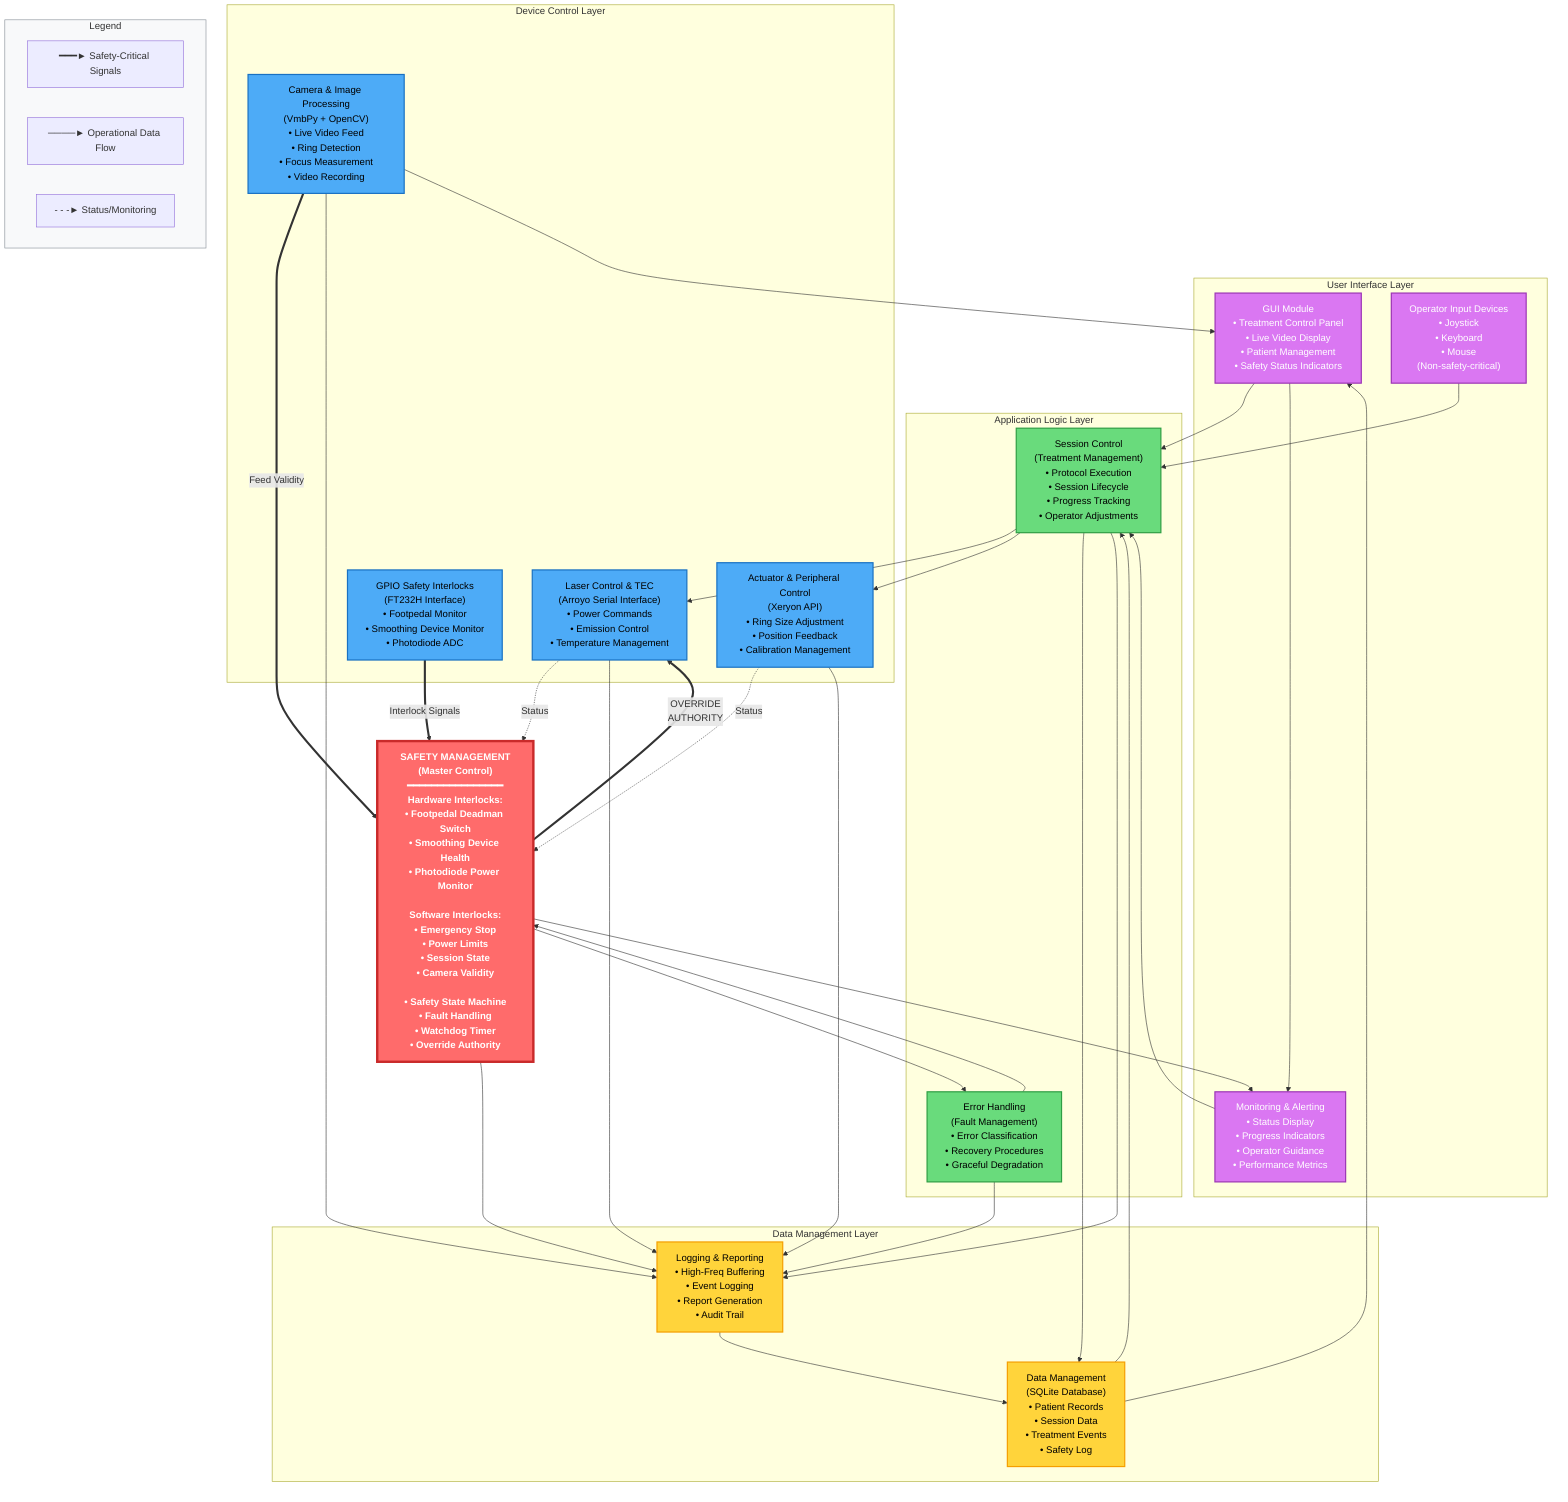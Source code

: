 %% TOSCA Software Architecture Block Diagram
%% This Mermaid diagram can be rendered at https://mermaid.live
%% or in GitHub/GitLab markdown, VS Code, and many other tools

graph TB
    %% User Interface Layer
    subgraph UI["User Interface Layer"]
        GUI["GUI Module<br/>• Treatment Control Panel<br/>• Live Video Display<br/>• Patient Management<br/>• Safety Status Indicators"]
        MON["Monitoring & Alerting<br/>• Status Display<br/>• Progress Indicators<br/>• Operator Guidance<br/>• Performance Metrics"]
        INPUT["Operator Input Devices<br/>• Joystick<br/>• Keyboard<br/>• Mouse<br/>(Non-safety-critical)"]
    end

    %% Application Logic Layer
    subgraph LOGIC["Application Logic Layer"]
        SESSION["Session Control<br/>(Treatment Management)<br/>• Protocol Execution<br/>• Session Lifecycle<br/>• Progress Tracking<br/>• Operator Adjustments"]
        ERROR["Error Handling<br/>(Fault Management)<br/>• Error Classification<br/>• Recovery Procedures<br/>• Graceful Degradation"]
    end

    %% Device Control Layer
    subgraph DEVICES["Device Control Layer"]
        LASER["Laser Control & TEC<br/>(Arroyo Serial Interface)<br/>• Power Commands<br/>• Emission Control<br/>• Temperature Management"]
        ACTUATOR["Actuator & Peripheral Control<br/>(Xeryon API)<br/>• Ring Size Adjustment<br/>• Position Feedback<br/>• Calibration Management"]
        CAMERA["Camera & Image Processing<br/>(VmbPy + OpenCV)<br/>• Live Video Feed<br/>• Ring Detection<br/>• Focus Measurement<br/>• Video Recording"]
        GPIO["GPIO Safety Interlocks<br/>(FT232H Interface)<br/>• Footpedal Monitor<br/>• Smoothing Device Monitor<br/>• Photodiode ADC"]
    end

    %% Data Layer
    subgraph DATA["Data Management Layer"]
        DB["Data Management<br/>(SQLite Database)<br/>• Patient Records<br/>• Session Data<br/>• Treatment Events<br/>• Safety Log"]
        LOG["Logging & Reporting<br/>• High-Freq Buffering<br/>• Event Logging<br/>• Report Generation<br/>• Audit Trail"]
    end

    %% Safety - Central Authority
    SAFETY["<b>SAFETY MANAGEMENT</b><br/><b>(Master Control)</b><br/>━━━━━━━━━━━━━━━━<br/>Hardware Interlocks:<br/>• Footpedal Deadman Switch<br/>• Smoothing Device Health<br/>• Photodiode Power Monitor<br/><br/>Software Interlocks:<br/>• Emergency Stop<br/>• Power Limits<br/>• Session State<br/>• Camera Validity<br/><br/>• Safety State Machine<br/>• Fault Handling<br/>• Watchdog Timer<br/>• Override Authority"]

    %% User Interface Connections
    GUI --> SESSION
    GUI --> MON
    INPUT --> SESSION
    MON --> SESSION

    %% Session Control Connections
    SESSION --> LASER
    SESSION --> ACTUATOR
    SESSION --> DB
    SESSION --> LOG

    %% Device Layer to Safety
    GPIO ==>|Interlock Signals| SAFETY
    CAMERA ==>|Feed Validity| SAFETY
    LASER -.->|Status| SAFETY
    ACTUATOR -.->|Status| SAFETY

    %% Safety Override Authority
    SAFETY ==>|OVERRIDE<br/>AUTHORITY| LASER
    SAFETY --> ERROR
    SAFETY --> LOG
    SAFETY --> MON

    %% Data Flow
    LASER --> LOG
    ACTUATOR --> LOG
    CAMERA --> LOG
    CAMERA --> GUI
    DB --> GUI
    DB --> SESSION
    LOG --> DB

    %% Error Handling
    ERROR --> LOG
    ERROR --> SAFETY

    %% Styling
    classDef safetyClass fill:#ff6b6b,stroke:#c92a2a,stroke-width:4px,color:#fff
    classDef deviceClass fill:#4dabf7,stroke:#1971c2,stroke-width:2px,color:#000
    classDef logicClass fill:#69db7c,stroke:#2f9e44,stroke-width:2px,color:#000
    classDef dataClass fill:#ffd43b,stroke:#f59f00,stroke-width:2px,color:#000
    classDef uiClass fill:#da77f2,stroke:#9c36b5,stroke-width:2px,color:#fff

    class SAFETY safetyClass
    class LASER,ACTUATOR,CAMERA,GPIO deviceClass
    class SESSION,ERROR logicClass
    class DB,LOG dataClass
    class GUI,MON,INPUT uiClass

    %% Notes
    subgraph LEGEND["Legend"]
        direction LR
        N1["━━━► Safety-Critical Signals"]
        N2["────► Operational Data Flow"]
        N3["- - -► Status/Monitoring"]
    end

    style SAFETY fill:#ff6b6b,stroke:#c92a2a,stroke-width:4px,color:#fff,font-weight:bold
    style LEGEND fill:#f8f9fa,stroke:#868e96,stroke-width:1px